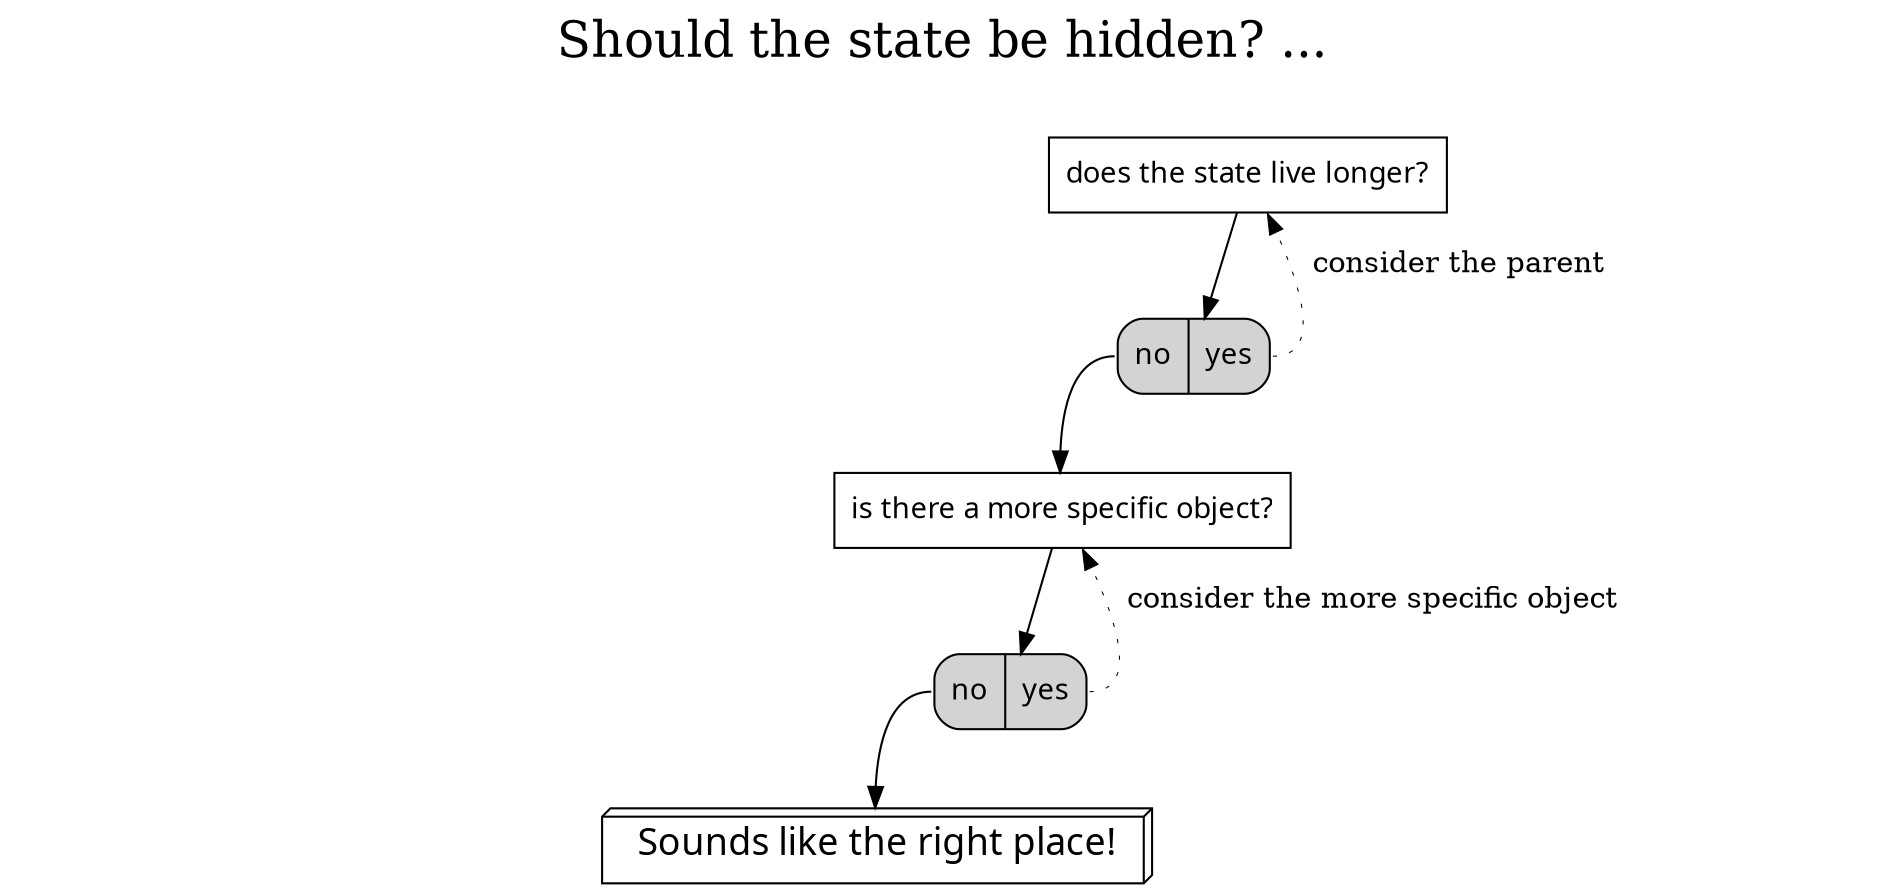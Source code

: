 digraph ethane  {
    labelloc="t";
    ratio = 0.4;
    label="Should the state be hidden? ...\n\n";
    fontsize =24;

    node[fontname="a song for jennifer"];

    a     [ shape = "box" shape = box label = "does the state live longer?" ];
    a_no  [ shape = "box" shape = box label = "is there a more specific object?" ];

    node[shape=record]
    a_yn [label="<f0>no |<f1> yes" shape = Mrecord style = filled ];

    a -> a_yn;

    a_yn:f0 -> a_no;
    a_yn:f1 -> a    [ style = dotted constraint = true labeljust = "l" penwidth = 0.5 label = "  consider the parent" ];

    node[shape=record]
    b_yn [label="<f0> no |<f1> yes" shape = Mrecord style = filled];

    a_no -> b_yn;
    b_yn:f1 -> a_no [ style = dotted constraint = true labeljust = "l" penwidth = 0.5 label = "  consider the more specific object"];

    b_no [shape = "box" shape = box3d fontsize = 18 label = "  Sounds like the right place!  " ];

    b_yn:f0 -> b_no;
}
